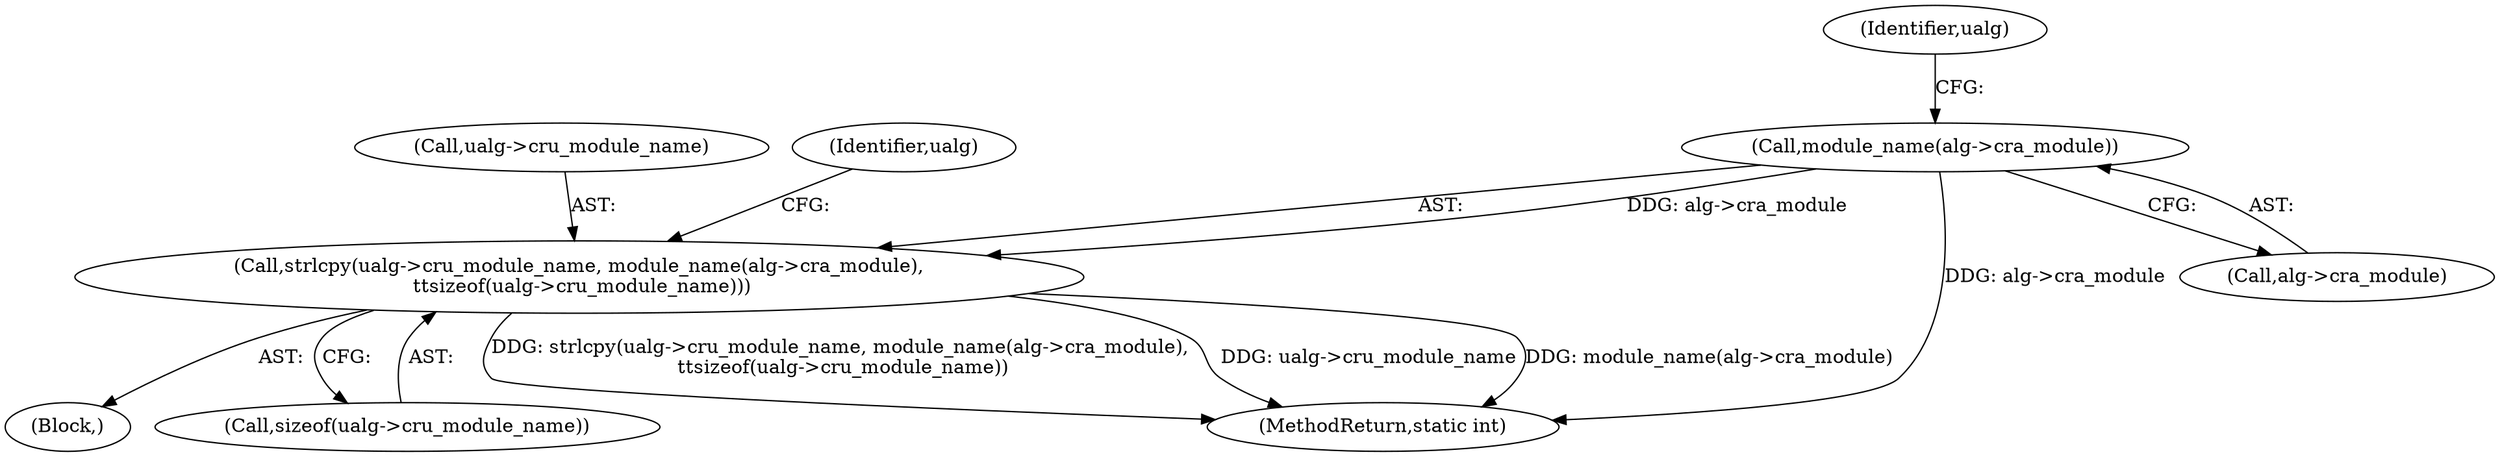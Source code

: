 digraph "1_linux_f43f39958beb206b53292801e216d9b8a660f087_4@del" {
"1000127" [label="(Call,strlcpy(ualg->cru_module_name, module_name(alg->cra_module),\n \t\tsizeof(ualg->cru_module_name)))"];
"1000131" [label="(Call,module_name(alg->cra_module))"];
"1000104" [label="(Block,)"];
"1000132" [label="(Call,alg->cra_module)"];
"1000128" [label="(Call,ualg->cru_module_name)"];
"1000131" [label="(Call,module_name(alg->cra_module))"];
"1000127" [label="(Call,strlcpy(ualg->cru_module_name, module_name(alg->cra_module),\n \t\tsizeof(ualg->cru_module_name)))"];
"1000141" [label="(Identifier,ualg)"];
"1000135" [label="(Call,sizeof(ualg->cru_module_name))"];
"1000268" [label="(MethodReturn,static int)"];
"1000137" [label="(Identifier,ualg)"];
"1000127" -> "1000104"  [label="AST: "];
"1000127" -> "1000135"  [label="CFG: "];
"1000128" -> "1000127"  [label="AST: "];
"1000131" -> "1000127"  [label="AST: "];
"1000135" -> "1000127"  [label="AST: "];
"1000141" -> "1000127"  [label="CFG: "];
"1000127" -> "1000268"  [label="DDG: strlcpy(ualg->cru_module_name, module_name(alg->cra_module),\n \t\tsizeof(ualg->cru_module_name))"];
"1000127" -> "1000268"  [label="DDG: ualg->cru_module_name"];
"1000127" -> "1000268"  [label="DDG: module_name(alg->cra_module)"];
"1000131" -> "1000127"  [label="DDG: alg->cra_module"];
"1000131" -> "1000132"  [label="CFG: "];
"1000132" -> "1000131"  [label="AST: "];
"1000137" -> "1000131"  [label="CFG: "];
"1000131" -> "1000268"  [label="DDG: alg->cra_module"];
}

